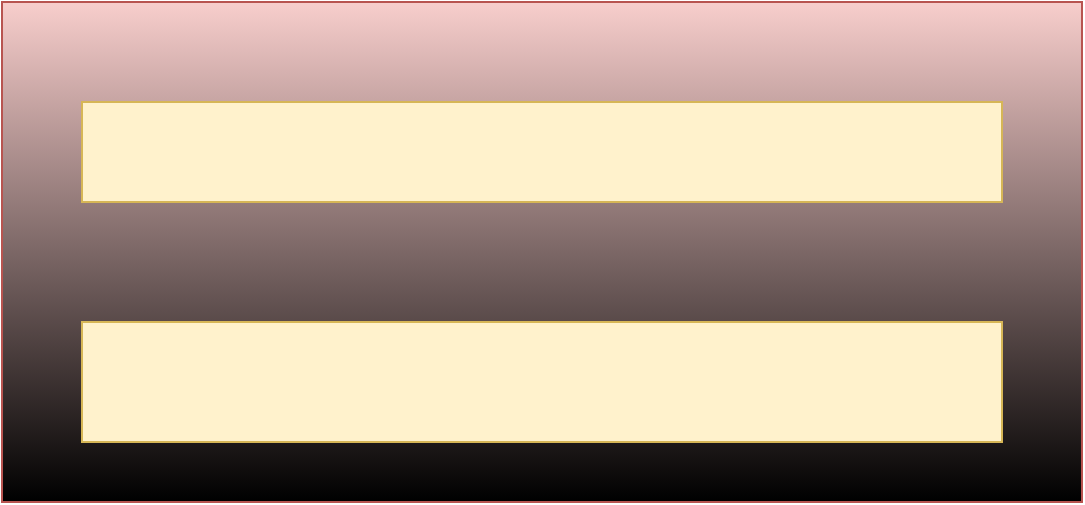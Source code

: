 <mxfile version="26.0.6">
  <diagram name="Page-1" id="2-x_G-BPoh9-XiY8GxiU">
    <mxGraphModel dx="1050" dy="603" grid="1" gridSize="10" guides="1" tooltips="1" connect="1" arrows="1" fold="1" page="1" pageScale="1" pageWidth="700" pageHeight="1000" math="0" shadow="0">
      <root>
        <mxCell id="0" />
        <mxCell id="1" parent="0" />
        <mxCell id="TW4-l1m5CCPes8H6ujym-1" value="" style="rounded=0;whiteSpace=wrap;html=1;fillColor=#f8cecc;strokeColor=#b85450;fillStyle=auto;gradientColor=default;" vertex="1" parent="1">
          <mxGeometry x="110" y="90" width="540" height="250" as="geometry" />
        </mxCell>
        <mxCell id="TW4-l1m5CCPes8H6ujym-2" value="" style="rounded=0;whiteSpace=wrap;html=1;fillColor=#fff2cc;strokeColor=#d6b656;" vertex="1" parent="1">
          <mxGeometry x="150" y="140" width="460" height="50" as="geometry" />
        </mxCell>
        <mxCell id="TW4-l1m5CCPes8H6ujym-3" value="" style="rounded=0;whiteSpace=wrap;html=1;fillColor=#fff2cc;strokeColor=#d6b656;" vertex="1" parent="1">
          <mxGeometry x="150" y="250" width="460" height="60" as="geometry" />
        </mxCell>
      </root>
    </mxGraphModel>
  </diagram>
</mxfile>
